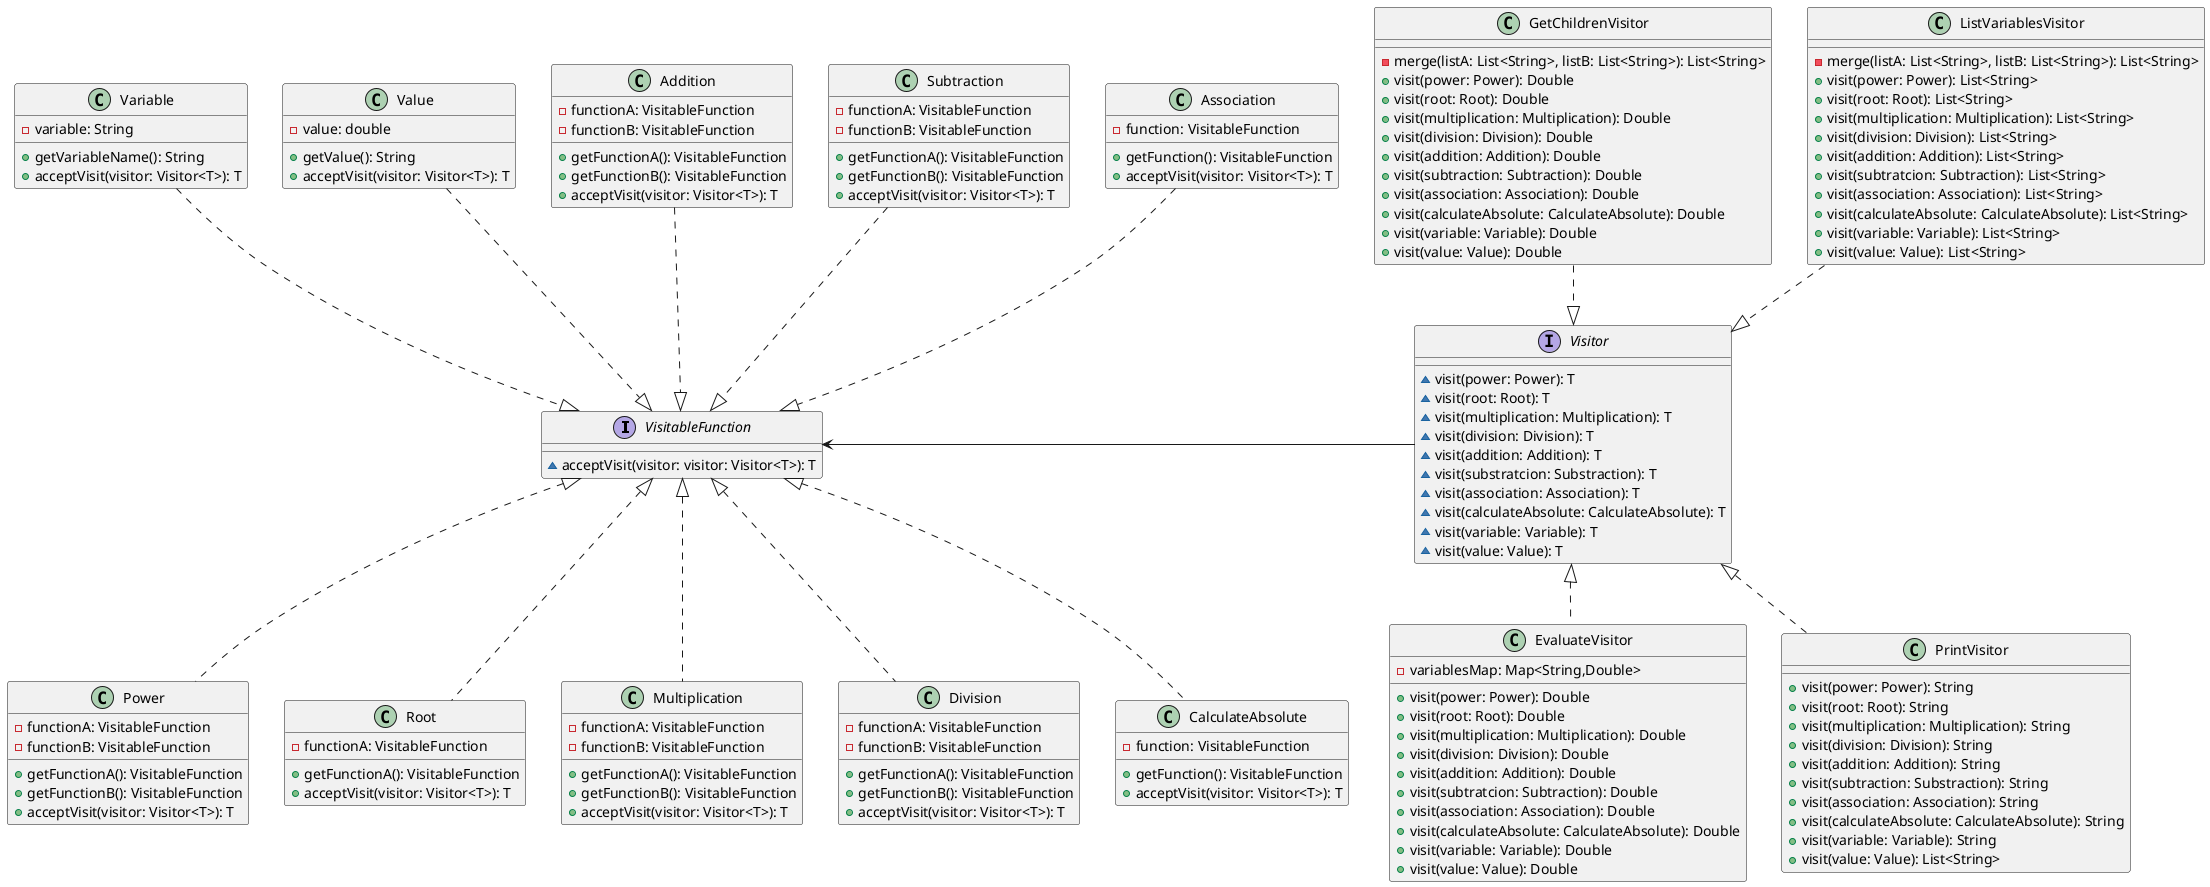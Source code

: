 @startuml
'https://plantuml.com/sequence-diagram

interface VisitableFunction{
    ~ acceptVisit(visitor: visitor: Visitor<T>): T
}

class Variable{
    -variable: String
    +getVariableName(): String
    +acceptVisit(visitor: Visitor<T>): T
}

class Value{
    -value: double
    +getValue(): String
    +acceptVisit(visitor: Visitor<T>): T
}

class Power{
    -functionA: VisitableFunction
    -functionB: VisitableFunction
    +getFunctionA(): VisitableFunction
    +getFunctionB(): VisitableFunction
    +acceptVisit(visitor: Visitor<T>): T
}

class Root{
    -functionA: VisitableFunction
    +getFunctionA(): VisitableFunction
    +acceptVisit(visitor: Visitor<T>): T
}

class Multiplication{
    -functionA: VisitableFunction
    -functionB: VisitableFunction
    +getFunctionA(): VisitableFunction
    +getFunctionB(): VisitableFunction
    +acceptVisit(visitor: Visitor<T>): T
}

class Division{
    -functionA: VisitableFunction
    -functionB: VisitableFunction
    +getFunctionA(): VisitableFunction
    +getFunctionB(): VisitableFunction
    +acceptVisit(visitor: Visitor<T>): T
}

class Addition{
    -functionA: VisitableFunction
    -functionB: VisitableFunction
    +getFunctionA(): VisitableFunction
    +getFunctionB(): VisitableFunction
    +acceptVisit(visitor: Visitor<T>): T
}

class Subtraction{
    -functionA: VisitableFunction
    -functionB: VisitableFunction
    +getFunctionA(): VisitableFunction
    +getFunctionB(): VisitableFunction
    +acceptVisit(visitor: Visitor<T>): T
}

class CalculateAbsolute{
    -function: VisitableFunction
    +getFunction(): VisitableFunction
    +acceptVisit(visitor: Visitor<T>): T
}

class Association{
    -function: VisitableFunction
    +getFunction(): VisitableFunction
    +acceptVisit(visitor: Visitor<T>): T
}

interface Visitor{
    ~visit(power: Power): T
    ~visit(root: Root): T
    ~visit(multiplication: Multiplication): T
    ~visit(division: Division): T
    ~visit(addition: Addition): T
    ~visit(substratcion: Substraction): T
    ~visit(association: Association): T
    ~visit(calculateAbsolute: CalculateAbsolute): T
    ~visit(variable: Variable): T
    ~visit(value: Value): T
}

class EvaluateVisitor{
    - variablesMap: Map<String,Double>
    + visit(power: Power): Double
    + visit(root: Root): Double
    + visit(multiplication: Multiplication): Double
    + visit(division: Division): Double
    + visit(addition: Addition): Double
    + visit(subtratcion: Subtraction): Double
    + visit(association: Association): Double
    + visit(calculateAbsolute: CalculateAbsolute): Double
    + visit(variable: Variable): Double
    + visit(value: Value): Double
}

class GetChildrenVisitor{
    - merge(listA: List<String>, listB: List<String>): List<String>
    + visit(power: Power): Double
    + visit(root: Root): Double
    + visit(multiplication: Multiplication): Double
    + visit(division: Division): Double
    + visit(addition: Addition): Double
    + visit(subtraction: Subtraction): Double
    + visit(association: Association): Double
    + visit(calculateAbsolute: CalculateAbsolute): Double
    + visit(variable: Variable): Double
    + visit(value: Value): Double
}

class PrintVisitor{
        + visit(power: Power): String
        + visit(root: Root): String
        + visit(multiplication: Multiplication): String
        + visit(division: Division): String
        + visit(addition: Addition): String
        + visit(subtraction: Substraction): String
        + visit(association: Association): String
        + visit(calculateAbsolute: CalculateAbsolute): String
        + visit(variable: Variable): String
        + visit(value: Value): List<String>

}


class ListVariablesVisitor{
    - merge(listA: List<String>, listB: List<String>): List<String>
    + visit(power: Power): List<String>
    + visit(root: Root): List<String>
    + visit(multiplication: Multiplication): List<String>
    + visit(division: Division): List<String>
    + visit(addition: Addition): List<String>
    + visit(subtratcion: Subtraction): List<String>
    + visit(association: Association): List<String>
    + visit(calculateAbsolute: CalculateAbsolute): List<String>
    + visit(variable: Variable): List<String>
    + visit(value: Value): List<String>
}

CalculateAbsolute .u.|> VisitableFunction
Power .u.|> VisitableFunction
Root .u.|> VisitableFunction
Multiplication .u.|> VisitableFunction
Division .u.|> VisitableFunction
Addition ..|> VisitableFunction
Subtraction ..|> VisitableFunction
Variable ..|> VisitableFunction
Association ..|> VisitableFunction
Value ..|> VisitableFunction

EvaluateVisitor .u.|> Visitor
PrintVisitor .u.|> Visitor
GetChildrenVisitor ..|> Visitor
ListVariablesVisitor ..|> Visitor

Visitor ---l---> VisitableFunction

@enduml